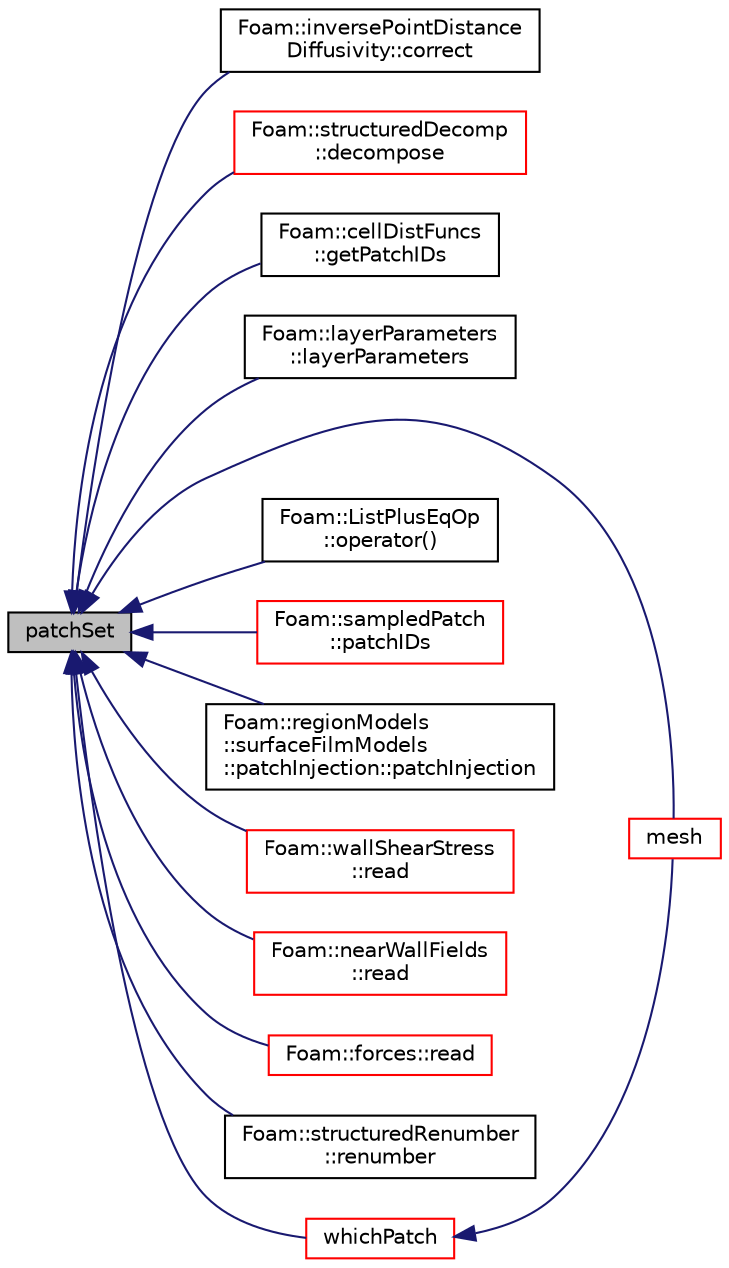 digraph "patchSet"
{
  bgcolor="transparent";
  edge [fontname="Helvetica",fontsize="10",labelfontname="Helvetica",labelfontsize="10"];
  node [fontname="Helvetica",fontsize="10",shape=record];
  rankdir="LR";
  Node1 [label="patchSet",height=0.2,width=0.4,color="black", fillcolor="grey75", style="filled", fontcolor="black"];
  Node1 -> Node2 [dir="back",color="midnightblue",fontsize="10",style="solid",fontname="Helvetica"];
  Node2 [label="Foam::inversePointDistance\lDiffusivity::correct",height=0.2,width=0.4,color="black",URL="$a01170.html#a3ae44b28050c3aa494c1d8e18cf618c1",tooltip="Correct the motion diffusivity. "];
  Node1 -> Node3 [dir="back",color="midnightblue",fontsize="10",style="solid",fontname="Helvetica"];
  Node3 [label="Foam::structuredDecomp\l::decompose",height=0.2,width=0.4,color="red",URL="$a02459.html#a971139d60fbf525c8a4dae56d9a386da",tooltip="Return for every coordinate the wanted processor number. Use the. "];
  Node1 -> Node4 [dir="back",color="midnightblue",fontsize="10",style="solid",fontname="Helvetica"];
  Node4 [label="Foam::cellDistFuncs\l::getPatchIDs",height=0.2,width=0.4,color="black",URL="$a00213.html#a07faae1ec79aa0d3b36feaa3224d1113",tooltip="Return the set of patch IDs corresponding to the given names. "];
  Node1 -> Node5 [dir="back",color="midnightblue",fontsize="10",style="solid",fontname="Helvetica"];
  Node5 [label="Foam::layerParameters\l::layerParameters",height=0.2,width=0.4,color="black",URL="$a01276.html#a0bca0e83ae5dc91bf83bfda4f12ac795",tooltip="Construct from dictionary. "];
  Node1 -> Node6 [dir="back",color="midnightblue",fontsize="10",style="solid",fontname="Helvetica"];
  Node6 [label="mesh",height=0.2,width=0.4,color="red",URL="$a01911.html#aa51573bc757d5d5bb058db0464886447",tooltip="Return the mesh reference. "];
  Node1 -> Node7 [dir="back",color="midnightblue",fontsize="10",style="solid",fontname="Helvetica"];
  Node7 [label="Foam::ListPlusEqOp\l::operator()",height=0.2,width=0.4,color="black",URL="$a01369.html#a93d7f04ce659bbb85c65f1b1adbd512b"];
  Node1 -> Node8 [dir="back",color="midnightblue",fontsize="10",style="solid",fontname="Helvetica"];
  Node8 [label="Foam::sampledPatch\l::patchIDs",height=0.2,width=0.4,color="red",URL="$a02227.html#a3e2aaafbab0a9056d217c22f08933180"];
  Node1 -> Node9 [dir="back",color="midnightblue",fontsize="10",style="solid",fontname="Helvetica"];
  Node9 [label="Foam::regionModels\l::surfaceFilmModels\l::patchInjection::patchInjection",height=0.2,width=0.4,color="black",URL="$a01803.html#a152b740d187e325136f51f50c9b798ab",tooltip="Construct from surface film model. "];
  Node1 -> Node10 [dir="back",color="midnightblue",fontsize="10",style="solid",fontname="Helvetica"];
  Node10 [label="Foam::wallShearStress\l::read",height=0.2,width=0.4,color="red",URL="$a02852.html#aa9b8764750bd9ff67ca32b6551dc7847",tooltip="Read the wallShearStress data. "];
  Node1 -> Node11 [dir="back",color="midnightblue",fontsize="10",style="solid",fontname="Helvetica"];
  Node11 [label="Foam::nearWallFields\l::read",height=0.2,width=0.4,color="red",URL="$a01582.html#aa9b8764750bd9ff67ca32b6551dc7847",tooltip="Read the field min/max data. "];
  Node1 -> Node12 [dir="back",color="midnightblue",fontsize="10",style="solid",fontname="Helvetica"];
  Node12 [label="Foam::forces::read",height=0.2,width=0.4,color="red",URL="$a00854.html#aa9b8764750bd9ff67ca32b6551dc7847",tooltip="Read the forces data. "];
  Node1 -> Node13 [dir="back",color="midnightblue",fontsize="10",style="solid",fontname="Helvetica"];
  Node13 [label="Foam::structuredRenumber\l::renumber",height=0.2,width=0.4,color="black",URL="$a02460.html#a8c8c314aed6bcca51f2e7ae9a90f1b82",tooltip="Return the order in which cells need to be visited, i.e. "];
  Node1 -> Node14 [dir="back",color="midnightblue",fontsize="10",style="solid",fontname="Helvetica"];
  Node14 [label="whichPatch",height=0.2,width=0.4,color="red",URL="$a01911.html#a6d7e875689c6272231ad4b60139b7324",tooltip="Return patch index for a given face label. "];
  Node14 -> Node6 [dir="back",color="midnightblue",fontsize="10",style="solid",fontname="Helvetica"];
}
